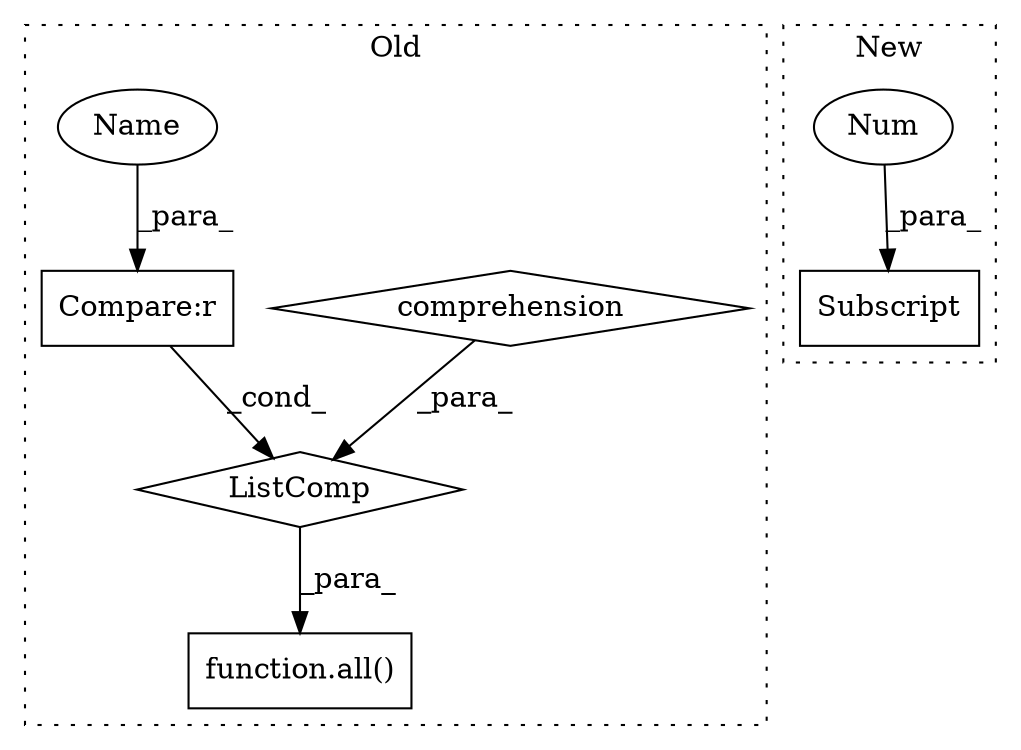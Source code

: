 digraph G {
subgraph cluster0 {
1 [label="function.all()" a="75" s="4715,4738" l="4,1" shape="box"];
3 [label="comprehension" a="45" s="4725" l="3" shape="diamond"];
4 [label="Compare:r" a="40" s="4720" l="4" shape="box"];
6 [label="ListComp" a="106" s="4719" l="19" shape="diamond"];
7 [label="Name" a="87" s="4720" l="1" shape="ellipse"];
label = "Old";
style="dotted";
}
subgraph cluster1 {
2 [label="Subscript" a="63" s="4979,0" l="14,0" shape="box"];
5 [label="Num" a="76" s="4990" l="2" shape="ellipse"];
label = "New";
style="dotted";
}
3 -> 6 [label="_para_"];
4 -> 6 [label="_cond_"];
5 -> 2 [label="_para_"];
6 -> 1 [label="_para_"];
7 -> 4 [label="_para_"];
}